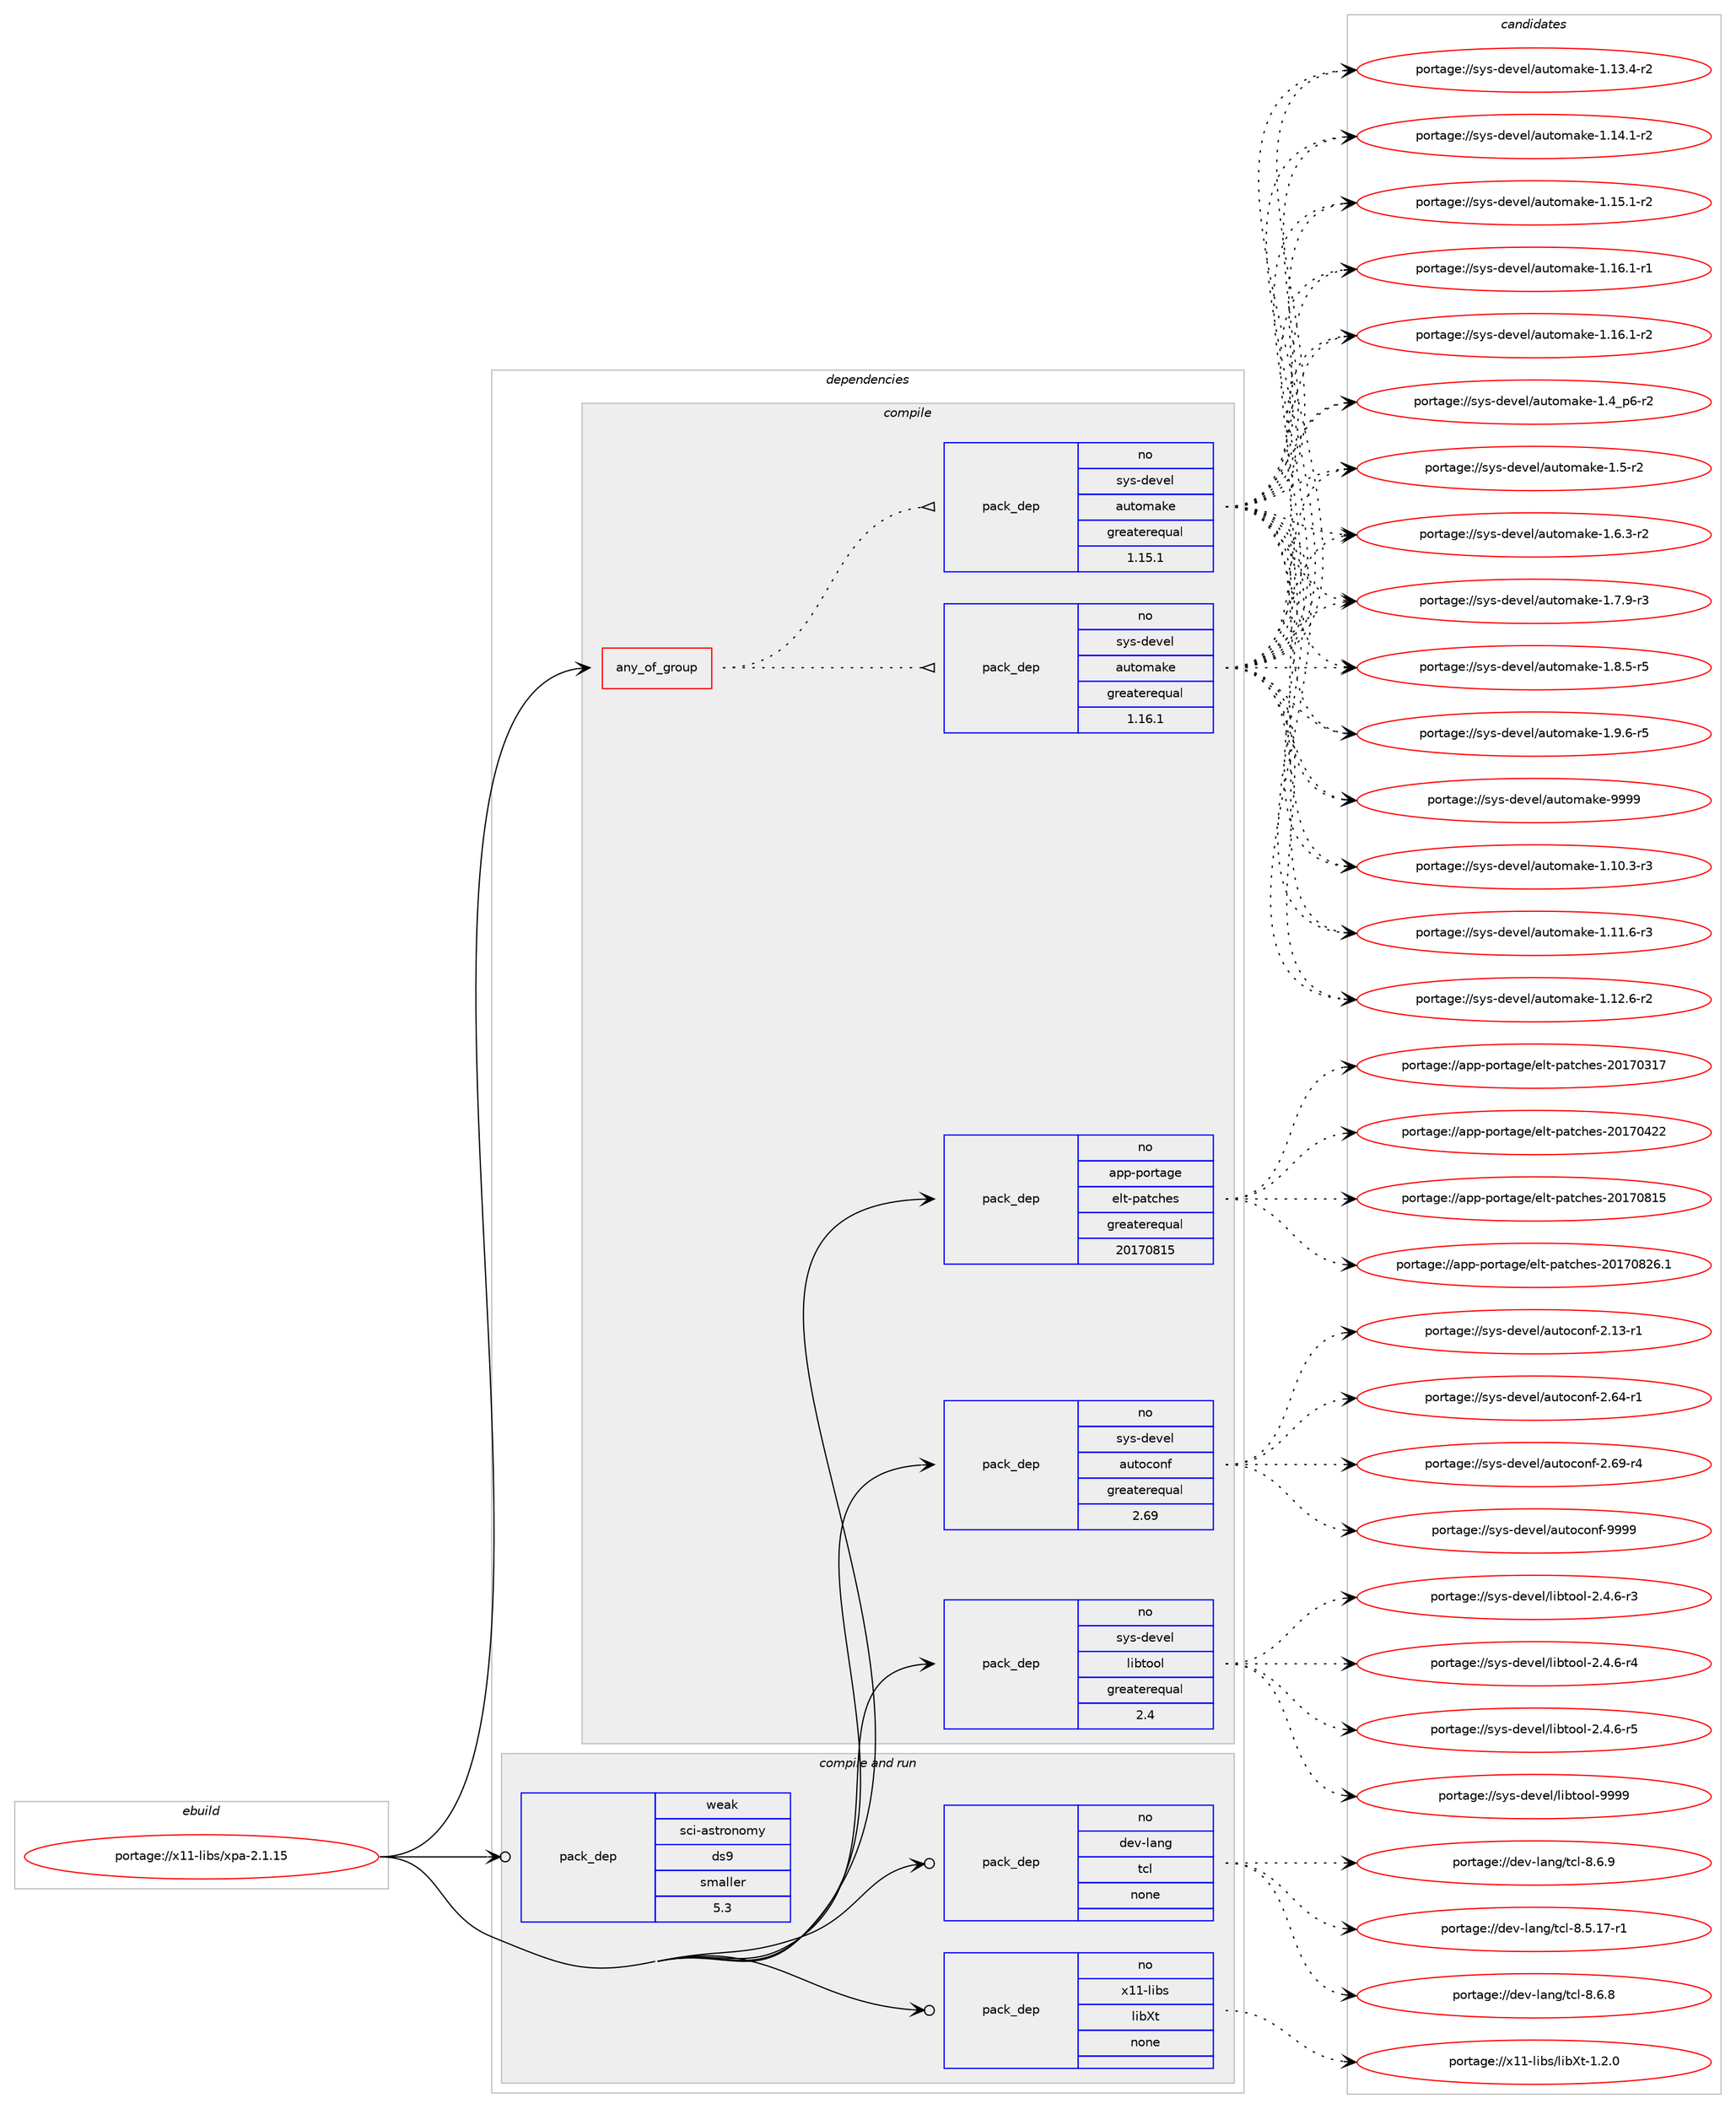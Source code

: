 digraph prolog {

# *************
# Graph options
# *************

newrank=true;
concentrate=true;
compound=true;
graph [rankdir=LR,fontname=Helvetica,fontsize=10,ranksep=1.5];#, ranksep=2.5, nodesep=0.2];
edge  [arrowhead=vee];
node  [fontname=Helvetica,fontsize=10];

# **********
# The ebuild
# **********

subgraph cluster_leftcol {
color=gray;
rank=same;
label=<<i>ebuild</i>>;
id [label="portage://x11-libs/xpa-2.1.15", color=red, width=4, href="../x11-libs/xpa-2.1.15.svg"];
}

# ****************
# The dependencies
# ****************

subgraph cluster_midcol {
color=gray;
label=<<i>dependencies</i>>;
subgraph cluster_compile {
fillcolor="#eeeeee";
style=filled;
label=<<i>compile</i>>;
subgraph any7827 {
dependency451699 [label=<<TABLE BORDER="0" CELLBORDER="1" CELLSPACING="0" CELLPADDING="4"><TR><TD CELLPADDING="10">any_of_group</TD></TR></TABLE>>, shape=none, color=red];subgraph pack335309 {
dependency451700 [label=<<TABLE BORDER="0" CELLBORDER="1" CELLSPACING="0" CELLPADDING="4" WIDTH="220"><TR><TD ROWSPAN="6" CELLPADDING="30">pack_dep</TD></TR><TR><TD WIDTH="110">no</TD></TR><TR><TD>sys-devel</TD></TR><TR><TD>automake</TD></TR><TR><TD>greaterequal</TD></TR><TR><TD>1.16.1</TD></TR></TABLE>>, shape=none, color=blue];
}
dependency451699:e -> dependency451700:w [weight=20,style="dotted",arrowhead="oinv"];
subgraph pack335310 {
dependency451701 [label=<<TABLE BORDER="0" CELLBORDER="1" CELLSPACING="0" CELLPADDING="4" WIDTH="220"><TR><TD ROWSPAN="6" CELLPADDING="30">pack_dep</TD></TR><TR><TD WIDTH="110">no</TD></TR><TR><TD>sys-devel</TD></TR><TR><TD>automake</TD></TR><TR><TD>greaterequal</TD></TR><TR><TD>1.15.1</TD></TR></TABLE>>, shape=none, color=blue];
}
dependency451699:e -> dependency451701:w [weight=20,style="dotted",arrowhead="oinv"];
}
id:e -> dependency451699:w [weight=20,style="solid",arrowhead="vee"];
subgraph pack335311 {
dependency451702 [label=<<TABLE BORDER="0" CELLBORDER="1" CELLSPACING="0" CELLPADDING="4" WIDTH="220"><TR><TD ROWSPAN="6" CELLPADDING="30">pack_dep</TD></TR><TR><TD WIDTH="110">no</TD></TR><TR><TD>app-portage</TD></TR><TR><TD>elt-patches</TD></TR><TR><TD>greaterequal</TD></TR><TR><TD>20170815</TD></TR></TABLE>>, shape=none, color=blue];
}
id:e -> dependency451702:w [weight=20,style="solid",arrowhead="vee"];
subgraph pack335312 {
dependency451703 [label=<<TABLE BORDER="0" CELLBORDER="1" CELLSPACING="0" CELLPADDING="4" WIDTH="220"><TR><TD ROWSPAN="6" CELLPADDING="30">pack_dep</TD></TR><TR><TD WIDTH="110">no</TD></TR><TR><TD>sys-devel</TD></TR><TR><TD>autoconf</TD></TR><TR><TD>greaterequal</TD></TR><TR><TD>2.69</TD></TR></TABLE>>, shape=none, color=blue];
}
id:e -> dependency451703:w [weight=20,style="solid",arrowhead="vee"];
subgraph pack335313 {
dependency451704 [label=<<TABLE BORDER="0" CELLBORDER="1" CELLSPACING="0" CELLPADDING="4" WIDTH="220"><TR><TD ROWSPAN="6" CELLPADDING="30">pack_dep</TD></TR><TR><TD WIDTH="110">no</TD></TR><TR><TD>sys-devel</TD></TR><TR><TD>libtool</TD></TR><TR><TD>greaterequal</TD></TR><TR><TD>2.4</TD></TR></TABLE>>, shape=none, color=blue];
}
id:e -> dependency451704:w [weight=20,style="solid",arrowhead="vee"];
}
subgraph cluster_compileandrun {
fillcolor="#eeeeee";
style=filled;
label=<<i>compile and run</i>>;
subgraph pack335314 {
dependency451705 [label=<<TABLE BORDER="0" CELLBORDER="1" CELLSPACING="0" CELLPADDING="4" WIDTH="220"><TR><TD ROWSPAN="6" CELLPADDING="30">pack_dep</TD></TR><TR><TD WIDTH="110">no</TD></TR><TR><TD>dev-lang</TD></TR><TR><TD>tcl</TD></TR><TR><TD>none</TD></TR><TR><TD></TD></TR></TABLE>>, shape=none, color=blue];
}
id:e -> dependency451705:w [weight=20,style="solid",arrowhead="odotvee"];
subgraph pack335315 {
dependency451706 [label=<<TABLE BORDER="0" CELLBORDER="1" CELLSPACING="0" CELLPADDING="4" WIDTH="220"><TR><TD ROWSPAN="6" CELLPADDING="30">pack_dep</TD></TR><TR><TD WIDTH="110">no</TD></TR><TR><TD>x11-libs</TD></TR><TR><TD>libXt</TD></TR><TR><TD>none</TD></TR><TR><TD></TD></TR></TABLE>>, shape=none, color=blue];
}
id:e -> dependency451706:w [weight=20,style="solid",arrowhead="odotvee"];
subgraph pack335316 {
dependency451707 [label=<<TABLE BORDER="0" CELLBORDER="1" CELLSPACING="0" CELLPADDING="4" WIDTH="220"><TR><TD ROWSPAN="6" CELLPADDING="30">pack_dep</TD></TR><TR><TD WIDTH="110">weak</TD></TR><TR><TD>sci-astronomy</TD></TR><TR><TD>ds9</TD></TR><TR><TD>smaller</TD></TR><TR><TD>5.3</TD></TR></TABLE>>, shape=none, color=blue];
}
id:e -> dependency451707:w [weight=20,style="solid",arrowhead="odotvee"];
}
subgraph cluster_run {
fillcolor="#eeeeee";
style=filled;
label=<<i>run</i>>;
}
}

# **************
# The candidates
# **************

subgraph cluster_choices {
rank=same;
color=gray;
label=<<i>candidates</i>>;

subgraph choice335309 {
color=black;
nodesep=1;
choiceportage11512111545100101118101108479711711611110997107101454946494846514511451 [label="portage://sys-devel/automake-1.10.3-r3", color=red, width=4,href="../sys-devel/automake-1.10.3-r3.svg"];
choiceportage11512111545100101118101108479711711611110997107101454946494946544511451 [label="portage://sys-devel/automake-1.11.6-r3", color=red, width=4,href="../sys-devel/automake-1.11.6-r3.svg"];
choiceportage11512111545100101118101108479711711611110997107101454946495046544511450 [label="portage://sys-devel/automake-1.12.6-r2", color=red, width=4,href="../sys-devel/automake-1.12.6-r2.svg"];
choiceportage11512111545100101118101108479711711611110997107101454946495146524511450 [label="portage://sys-devel/automake-1.13.4-r2", color=red, width=4,href="../sys-devel/automake-1.13.4-r2.svg"];
choiceportage11512111545100101118101108479711711611110997107101454946495246494511450 [label="portage://sys-devel/automake-1.14.1-r2", color=red, width=4,href="../sys-devel/automake-1.14.1-r2.svg"];
choiceportage11512111545100101118101108479711711611110997107101454946495346494511450 [label="portage://sys-devel/automake-1.15.1-r2", color=red, width=4,href="../sys-devel/automake-1.15.1-r2.svg"];
choiceportage11512111545100101118101108479711711611110997107101454946495446494511449 [label="portage://sys-devel/automake-1.16.1-r1", color=red, width=4,href="../sys-devel/automake-1.16.1-r1.svg"];
choiceportage11512111545100101118101108479711711611110997107101454946495446494511450 [label="portage://sys-devel/automake-1.16.1-r2", color=red, width=4,href="../sys-devel/automake-1.16.1-r2.svg"];
choiceportage115121115451001011181011084797117116111109971071014549465295112544511450 [label="portage://sys-devel/automake-1.4_p6-r2", color=red, width=4,href="../sys-devel/automake-1.4_p6-r2.svg"];
choiceportage11512111545100101118101108479711711611110997107101454946534511450 [label="portage://sys-devel/automake-1.5-r2", color=red, width=4,href="../sys-devel/automake-1.5-r2.svg"];
choiceportage115121115451001011181011084797117116111109971071014549465446514511450 [label="portage://sys-devel/automake-1.6.3-r2", color=red, width=4,href="../sys-devel/automake-1.6.3-r2.svg"];
choiceportage115121115451001011181011084797117116111109971071014549465546574511451 [label="portage://sys-devel/automake-1.7.9-r3", color=red, width=4,href="../sys-devel/automake-1.7.9-r3.svg"];
choiceportage115121115451001011181011084797117116111109971071014549465646534511453 [label="portage://sys-devel/automake-1.8.5-r5", color=red, width=4,href="../sys-devel/automake-1.8.5-r5.svg"];
choiceportage115121115451001011181011084797117116111109971071014549465746544511453 [label="portage://sys-devel/automake-1.9.6-r5", color=red, width=4,href="../sys-devel/automake-1.9.6-r5.svg"];
choiceportage115121115451001011181011084797117116111109971071014557575757 [label="portage://sys-devel/automake-9999", color=red, width=4,href="../sys-devel/automake-9999.svg"];
dependency451700:e -> choiceportage11512111545100101118101108479711711611110997107101454946494846514511451:w [style=dotted,weight="100"];
dependency451700:e -> choiceportage11512111545100101118101108479711711611110997107101454946494946544511451:w [style=dotted,weight="100"];
dependency451700:e -> choiceportage11512111545100101118101108479711711611110997107101454946495046544511450:w [style=dotted,weight="100"];
dependency451700:e -> choiceportage11512111545100101118101108479711711611110997107101454946495146524511450:w [style=dotted,weight="100"];
dependency451700:e -> choiceportage11512111545100101118101108479711711611110997107101454946495246494511450:w [style=dotted,weight="100"];
dependency451700:e -> choiceportage11512111545100101118101108479711711611110997107101454946495346494511450:w [style=dotted,weight="100"];
dependency451700:e -> choiceportage11512111545100101118101108479711711611110997107101454946495446494511449:w [style=dotted,weight="100"];
dependency451700:e -> choiceportage11512111545100101118101108479711711611110997107101454946495446494511450:w [style=dotted,weight="100"];
dependency451700:e -> choiceportage115121115451001011181011084797117116111109971071014549465295112544511450:w [style=dotted,weight="100"];
dependency451700:e -> choiceportage11512111545100101118101108479711711611110997107101454946534511450:w [style=dotted,weight="100"];
dependency451700:e -> choiceportage115121115451001011181011084797117116111109971071014549465446514511450:w [style=dotted,weight="100"];
dependency451700:e -> choiceportage115121115451001011181011084797117116111109971071014549465546574511451:w [style=dotted,weight="100"];
dependency451700:e -> choiceportage115121115451001011181011084797117116111109971071014549465646534511453:w [style=dotted,weight="100"];
dependency451700:e -> choiceportage115121115451001011181011084797117116111109971071014549465746544511453:w [style=dotted,weight="100"];
dependency451700:e -> choiceportage115121115451001011181011084797117116111109971071014557575757:w [style=dotted,weight="100"];
}
subgraph choice335310 {
color=black;
nodesep=1;
choiceportage11512111545100101118101108479711711611110997107101454946494846514511451 [label="portage://sys-devel/automake-1.10.3-r3", color=red, width=4,href="../sys-devel/automake-1.10.3-r3.svg"];
choiceportage11512111545100101118101108479711711611110997107101454946494946544511451 [label="portage://sys-devel/automake-1.11.6-r3", color=red, width=4,href="../sys-devel/automake-1.11.6-r3.svg"];
choiceportage11512111545100101118101108479711711611110997107101454946495046544511450 [label="portage://sys-devel/automake-1.12.6-r2", color=red, width=4,href="../sys-devel/automake-1.12.6-r2.svg"];
choiceportage11512111545100101118101108479711711611110997107101454946495146524511450 [label="portage://sys-devel/automake-1.13.4-r2", color=red, width=4,href="../sys-devel/automake-1.13.4-r2.svg"];
choiceportage11512111545100101118101108479711711611110997107101454946495246494511450 [label="portage://sys-devel/automake-1.14.1-r2", color=red, width=4,href="../sys-devel/automake-1.14.1-r2.svg"];
choiceportage11512111545100101118101108479711711611110997107101454946495346494511450 [label="portage://sys-devel/automake-1.15.1-r2", color=red, width=4,href="../sys-devel/automake-1.15.1-r2.svg"];
choiceportage11512111545100101118101108479711711611110997107101454946495446494511449 [label="portage://sys-devel/automake-1.16.1-r1", color=red, width=4,href="../sys-devel/automake-1.16.1-r1.svg"];
choiceportage11512111545100101118101108479711711611110997107101454946495446494511450 [label="portage://sys-devel/automake-1.16.1-r2", color=red, width=4,href="../sys-devel/automake-1.16.1-r2.svg"];
choiceportage115121115451001011181011084797117116111109971071014549465295112544511450 [label="portage://sys-devel/automake-1.4_p6-r2", color=red, width=4,href="../sys-devel/automake-1.4_p6-r2.svg"];
choiceportage11512111545100101118101108479711711611110997107101454946534511450 [label="portage://sys-devel/automake-1.5-r2", color=red, width=4,href="../sys-devel/automake-1.5-r2.svg"];
choiceportage115121115451001011181011084797117116111109971071014549465446514511450 [label="portage://sys-devel/automake-1.6.3-r2", color=red, width=4,href="../sys-devel/automake-1.6.3-r2.svg"];
choiceportage115121115451001011181011084797117116111109971071014549465546574511451 [label="portage://sys-devel/automake-1.7.9-r3", color=red, width=4,href="../sys-devel/automake-1.7.9-r3.svg"];
choiceportage115121115451001011181011084797117116111109971071014549465646534511453 [label="portage://sys-devel/automake-1.8.5-r5", color=red, width=4,href="../sys-devel/automake-1.8.5-r5.svg"];
choiceportage115121115451001011181011084797117116111109971071014549465746544511453 [label="portage://sys-devel/automake-1.9.6-r5", color=red, width=4,href="../sys-devel/automake-1.9.6-r5.svg"];
choiceportage115121115451001011181011084797117116111109971071014557575757 [label="portage://sys-devel/automake-9999", color=red, width=4,href="../sys-devel/automake-9999.svg"];
dependency451701:e -> choiceportage11512111545100101118101108479711711611110997107101454946494846514511451:w [style=dotted,weight="100"];
dependency451701:e -> choiceportage11512111545100101118101108479711711611110997107101454946494946544511451:w [style=dotted,weight="100"];
dependency451701:e -> choiceportage11512111545100101118101108479711711611110997107101454946495046544511450:w [style=dotted,weight="100"];
dependency451701:e -> choiceportage11512111545100101118101108479711711611110997107101454946495146524511450:w [style=dotted,weight="100"];
dependency451701:e -> choiceportage11512111545100101118101108479711711611110997107101454946495246494511450:w [style=dotted,weight="100"];
dependency451701:e -> choiceportage11512111545100101118101108479711711611110997107101454946495346494511450:w [style=dotted,weight="100"];
dependency451701:e -> choiceportage11512111545100101118101108479711711611110997107101454946495446494511449:w [style=dotted,weight="100"];
dependency451701:e -> choiceportage11512111545100101118101108479711711611110997107101454946495446494511450:w [style=dotted,weight="100"];
dependency451701:e -> choiceportage115121115451001011181011084797117116111109971071014549465295112544511450:w [style=dotted,weight="100"];
dependency451701:e -> choiceportage11512111545100101118101108479711711611110997107101454946534511450:w [style=dotted,weight="100"];
dependency451701:e -> choiceportage115121115451001011181011084797117116111109971071014549465446514511450:w [style=dotted,weight="100"];
dependency451701:e -> choiceportage115121115451001011181011084797117116111109971071014549465546574511451:w [style=dotted,weight="100"];
dependency451701:e -> choiceportage115121115451001011181011084797117116111109971071014549465646534511453:w [style=dotted,weight="100"];
dependency451701:e -> choiceportage115121115451001011181011084797117116111109971071014549465746544511453:w [style=dotted,weight="100"];
dependency451701:e -> choiceportage115121115451001011181011084797117116111109971071014557575757:w [style=dotted,weight="100"];
}
subgraph choice335311 {
color=black;
nodesep=1;
choiceportage97112112451121111141169710310147101108116451129711699104101115455048495548514955 [label="portage://app-portage/elt-patches-20170317", color=red, width=4,href="../app-portage/elt-patches-20170317.svg"];
choiceportage97112112451121111141169710310147101108116451129711699104101115455048495548525050 [label="portage://app-portage/elt-patches-20170422", color=red, width=4,href="../app-portage/elt-patches-20170422.svg"];
choiceportage97112112451121111141169710310147101108116451129711699104101115455048495548564953 [label="portage://app-portage/elt-patches-20170815", color=red, width=4,href="../app-portage/elt-patches-20170815.svg"];
choiceportage971121124511211111411697103101471011081164511297116991041011154550484955485650544649 [label="portage://app-portage/elt-patches-20170826.1", color=red, width=4,href="../app-portage/elt-patches-20170826.1.svg"];
dependency451702:e -> choiceportage97112112451121111141169710310147101108116451129711699104101115455048495548514955:w [style=dotted,weight="100"];
dependency451702:e -> choiceportage97112112451121111141169710310147101108116451129711699104101115455048495548525050:w [style=dotted,weight="100"];
dependency451702:e -> choiceportage97112112451121111141169710310147101108116451129711699104101115455048495548564953:w [style=dotted,weight="100"];
dependency451702:e -> choiceportage971121124511211111411697103101471011081164511297116991041011154550484955485650544649:w [style=dotted,weight="100"];
}
subgraph choice335312 {
color=black;
nodesep=1;
choiceportage1151211154510010111810110847971171161119911111010245504649514511449 [label="portage://sys-devel/autoconf-2.13-r1", color=red, width=4,href="../sys-devel/autoconf-2.13-r1.svg"];
choiceportage1151211154510010111810110847971171161119911111010245504654524511449 [label="portage://sys-devel/autoconf-2.64-r1", color=red, width=4,href="../sys-devel/autoconf-2.64-r1.svg"];
choiceportage1151211154510010111810110847971171161119911111010245504654574511452 [label="portage://sys-devel/autoconf-2.69-r4", color=red, width=4,href="../sys-devel/autoconf-2.69-r4.svg"];
choiceportage115121115451001011181011084797117116111991111101024557575757 [label="portage://sys-devel/autoconf-9999", color=red, width=4,href="../sys-devel/autoconf-9999.svg"];
dependency451703:e -> choiceportage1151211154510010111810110847971171161119911111010245504649514511449:w [style=dotted,weight="100"];
dependency451703:e -> choiceportage1151211154510010111810110847971171161119911111010245504654524511449:w [style=dotted,weight="100"];
dependency451703:e -> choiceportage1151211154510010111810110847971171161119911111010245504654574511452:w [style=dotted,weight="100"];
dependency451703:e -> choiceportage115121115451001011181011084797117116111991111101024557575757:w [style=dotted,weight="100"];
}
subgraph choice335313 {
color=black;
nodesep=1;
choiceportage1151211154510010111810110847108105981161111111084550465246544511451 [label="portage://sys-devel/libtool-2.4.6-r3", color=red, width=4,href="../sys-devel/libtool-2.4.6-r3.svg"];
choiceportage1151211154510010111810110847108105981161111111084550465246544511452 [label="portage://sys-devel/libtool-2.4.6-r4", color=red, width=4,href="../sys-devel/libtool-2.4.6-r4.svg"];
choiceportage1151211154510010111810110847108105981161111111084550465246544511453 [label="portage://sys-devel/libtool-2.4.6-r5", color=red, width=4,href="../sys-devel/libtool-2.4.6-r5.svg"];
choiceportage1151211154510010111810110847108105981161111111084557575757 [label="portage://sys-devel/libtool-9999", color=red, width=4,href="../sys-devel/libtool-9999.svg"];
dependency451704:e -> choiceportage1151211154510010111810110847108105981161111111084550465246544511451:w [style=dotted,weight="100"];
dependency451704:e -> choiceportage1151211154510010111810110847108105981161111111084550465246544511452:w [style=dotted,weight="100"];
dependency451704:e -> choiceportage1151211154510010111810110847108105981161111111084550465246544511453:w [style=dotted,weight="100"];
dependency451704:e -> choiceportage1151211154510010111810110847108105981161111111084557575757:w [style=dotted,weight="100"];
}
subgraph choice335314 {
color=black;
nodesep=1;
choiceportage10010111845108971101034711699108455646534649554511449 [label="portage://dev-lang/tcl-8.5.17-r1", color=red, width=4,href="../dev-lang/tcl-8.5.17-r1.svg"];
choiceportage10010111845108971101034711699108455646544656 [label="portage://dev-lang/tcl-8.6.8", color=red, width=4,href="../dev-lang/tcl-8.6.8.svg"];
choiceportage10010111845108971101034711699108455646544657 [label="portage://dev-lang/tcl-8.6.9", color=red, width=4,href="../dev-lang/tcl-8.6.9.svg"];
dependency451705:e -> choiceportage10010111845108971101034711699108455646534649554511449:w [style=dotted,weight="100"];
dependency451705:e -> choiceportage10010111845108971101034711699108455646544656:w [style=dotted,weight="100"];
dependency451705:e -> choiceportage10010111845108971101034711699108455646544657:w [style=dotted,weight="100"];
}
subgraph choice335315 {
color=black;
nodesep=1;
choiceportage12049494510810598115471081059888116454946504648 [label="portage://x11-libs/libXt-1.2.0", color=red, width=4,href="../x11-libs/libXt-1.2.0.svg"];
dependency451706:e -> choiceportage12049494510810598115471081059888116454946504648:w [style=dotted,weight="100"];
}
subgraph choice335316 {
color=black;
nodesep=1;
}
}

}
